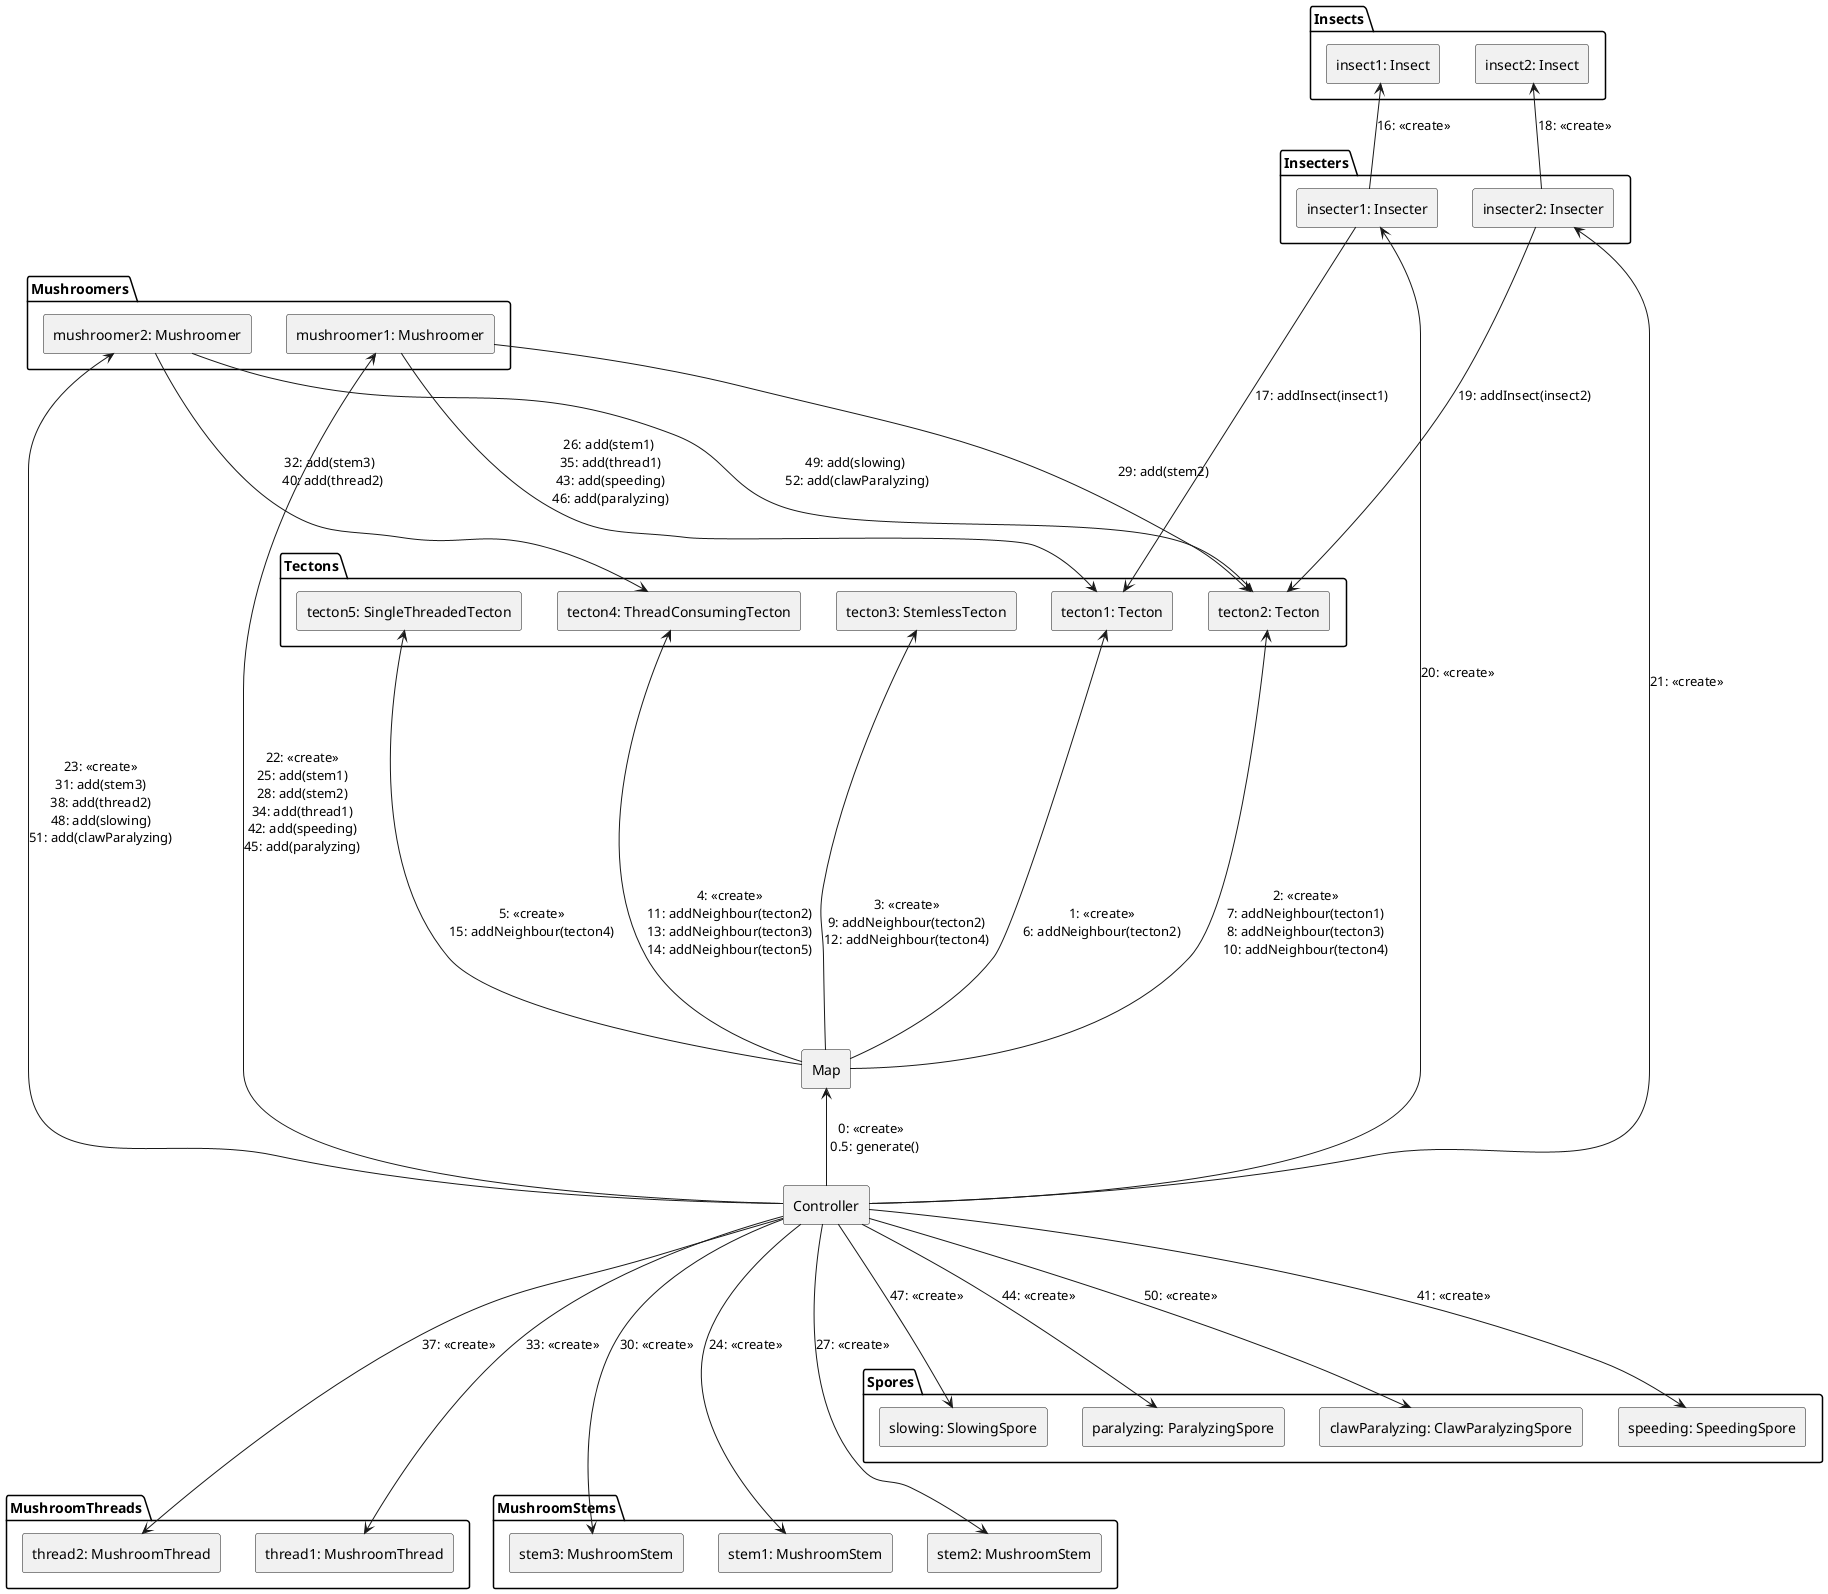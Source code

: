 @startuml Communication diagram

rectangle "Controller" as Controller

rectangle "Map" as Map

package "Tectons" {
    rectangle "tecton1: Tecton" as tecton1
    rectangle "tecton2: Tecton" as tecton2
    rectangle "tecton3: StemlessTecton" as tecton3
    rectangle "tecton4: ThreadConsumingTecton" as tecton4
    rectangle "tecton5: SingleThreadedTecton" as tecton5
}

package "Insecters" {
    rectangle "insecter1: Insecter" as insecter1
    rectangle "insecter2: Insecter" as insecter2
}

package "Mushroomers" {
    rectangle "mushroomer1: Mushroomer" as mushroomer1
    rectangle "mushroomer2: Mushroomer" as mushroomer2
}

package "Insects" {
    rectangle "insect1: Insect" as insect1
    rectangle "insect2: Insect" as insect2
}

package "MushroomThreads" {
    rectangle "thread1: MushroomThread" as thread1
    rectangle "thread2: MushroomThread" as thread2
}

package "MushroomStems" {
    rectangle "stem1: MushroomStem" as stem1
    rectangle "stem2: MushroomStem" as stem2
    rectangle "stem3: MushroomStem" as stem3
}

package "Spores" {
    rectangle "speeding: SpeedingSpore" as speeding
    rectangle "slowing: SlowingSpore" as slowing
    rectangle "paralyzing: ParalyzingSpore" as paralyzing
    rectangle "clawParalyzing: ClawParalyzingSpore" as clawParalyzing
}

Controller -up-> Map : 0: <<create>> \n 0.5: generate()

' Creating tectons and assigning neighbors
Map -up---> tecton1 : 1: <<create>>\n6: addNeighbour(tecton2)
Map -up---> tecton2 : 2: <<create>>\n7: addNeighbour(tecton1)\n8: addNeighbour(tecton3)\n10: addNeighbour(tecton4)
'\n36: add(thread1)\n39: add(thread2)\n49: add(slowing)
Map -up---> tecton3 : 3: <<create>>\n9: addNeighbour(tecton2)\n12: addNeighbour(tecton4)
Map -up---> tecton4 : 4: <<create>>\n11: addNeighbour(tecton2)\n13: addNeighbour(tecton3)\n14: addNeighbour(tecton5)
mushroomer2 --down--> tecton4 : 32: add(stem3) \n 40: add(thread2)
mushroomer2 --->> tecton2 : 49: add(slowing)\n 52: add(clawParalyzing)

mushroomer1 -> tecton1 : 26: add(stem1)\n 35: add(thread1)\n 43: add(speeding)\n 46: add(paralyzing)
mushroomer1 -left-> tecton2 : 29: add(stem2)

insecter1 ----> tecton1 : 17: addInsect(insect1)
insecter2 ----> tecton2 : 19: addInsect(insect2)

Map -up---> tecton5 : 5: <<create>>\n15: addNeighbour(tecton4)

' Creating insects and adding them to tectons
insecter1 -up-> insect1 : 16: <<create>>
insecter2 -up-> insect2 : 18: <<create>>

' Creating players
Controller --> insecter1 : 20: <<create>>\n\n
Controller --> insecter2 : 21: <<create>>\n
Controller -up--> mushroomer1 : 22: <<create>>\n25: add(stem1)\n28: add(stem2)\n34: add(thread1)\n42: add(speeding)\n45: add(paralyzing)
Controller -up--> mushroomer2 : 23: <<create>>\n31: add(stem3)\n38: add(thread2)\n48: add(slowing)\n51: add(clawParalyzing)

' Creating stems and adding them
Controller ----> stem1 : 24: <<create>>
Controller ----> stem2 : 27: <<create>>
Controller ----> stem3 : 30: <<create>>

' Creating threads and adding them
Controller ----> thread1 : 33: <<create>>
Controller ----> thread2 : 37: <<create>>

' Creating spores and adding them
Controller ---> speeding : 41: <<create>>
Controller ---> paralyzing : 44: <<create>>
Controller ---> slowing : 47: <<create>>
Controller ---> clawParalyzing : 50: <<create>>

@enduml
